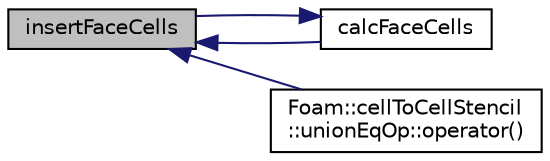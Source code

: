 digraph "insertFaceCells"
{
  bgcolor="transparent";
  edge [fontname="Helvetica",fontsize="10",labelfontname="Helvetica",labelfontsize="10"];
  node [fontname="Helvetica",fontsize="10",shape=record];
  rankdir="LR";
  Node1 [label="insertFaceCells",height=0.2,width=0.4,color="black", fillcolor="grey75", style="filled", fontcolor="black"];
  Node1 -> Node2 [dir="back",color="midnightblue",fontsize="10",style="solid",fontname="Helvetica"];
  Node2 [label="calcFaceCells",height=0.2,width=0.4,color="black",URL="$a00237.html#a5eb20a7a279b88dc946a1c9f06e35a3a",tooltip="Collect cell neighbours of faces in global numbering. "];
  Node2 -> Node1 [dir="back",color="midnightblue",fontsize="10",style="solid",fontname="Helvetica"];
  Node1 -> Node3 [dir="back",color="midnightblue",fontsize="10",style="solid",fontname="Helvetica"];
  Node3 [label="Foam::cellToCellStencil\l::unionEqOp::operator()",height=0.2,width=0.4,color="black",URL="$a02856.html#a92a6c3d8c0dfc3d405e530d1eae20e92"];
}
